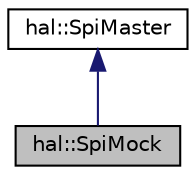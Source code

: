 digraph "hal::SpiMock"
{
 // INTERACTIVE_SVG=YES
  edge [fontname="Helvetica",fontsize="10",labelfontname="Helvetica",labelfontsize="10"];
  node [fontname="Helvetica",fontsize="10",shape=record];
  Node2 [label="hal::SpiMock",height=0.2,width=0.4,color="black", fillcolor="grey75", style="filled", fontcolor="black"];
  Node3 -> Node2 [dir="back",color="midnightblue",fontsize="10",style="solid",fontname="Helvetica"];
  Node3 [label="hal::SpiMaster",height=0.2,width=0.4,color="black", fillcolor="white", style="filled",URL="$dd/da3/classhal_1_1_spi_master.html"];
}
